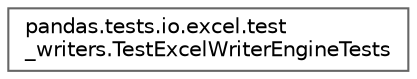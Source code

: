 digraph "Graphical Class Hierarchy"
{
 // LATEX_PDF_SIZE
  bgcolor="transparent";
  edge [fontname=Helvetica,fontsize=10,labelfontname=Helvetica,labelfontsize=10];
  node [fontname=Helvetica,fontsize=10,shape=box,height=0.2,width=0.4];
  rankdir="LR";
  Node0 [id="Node000000",label="pandas.tests.io.excel.test\l_writers.TestExcelWriterEngineTests",height=0.2,width=0.4,color="grey40", fillcolor="white", style="filled",URL="$db/d9b/classpandas_1_1tests_1_1io_1_1excel_1_1test__writers_1_1TestExcelWriterEngineTests.html",tooltip=" "];
}
